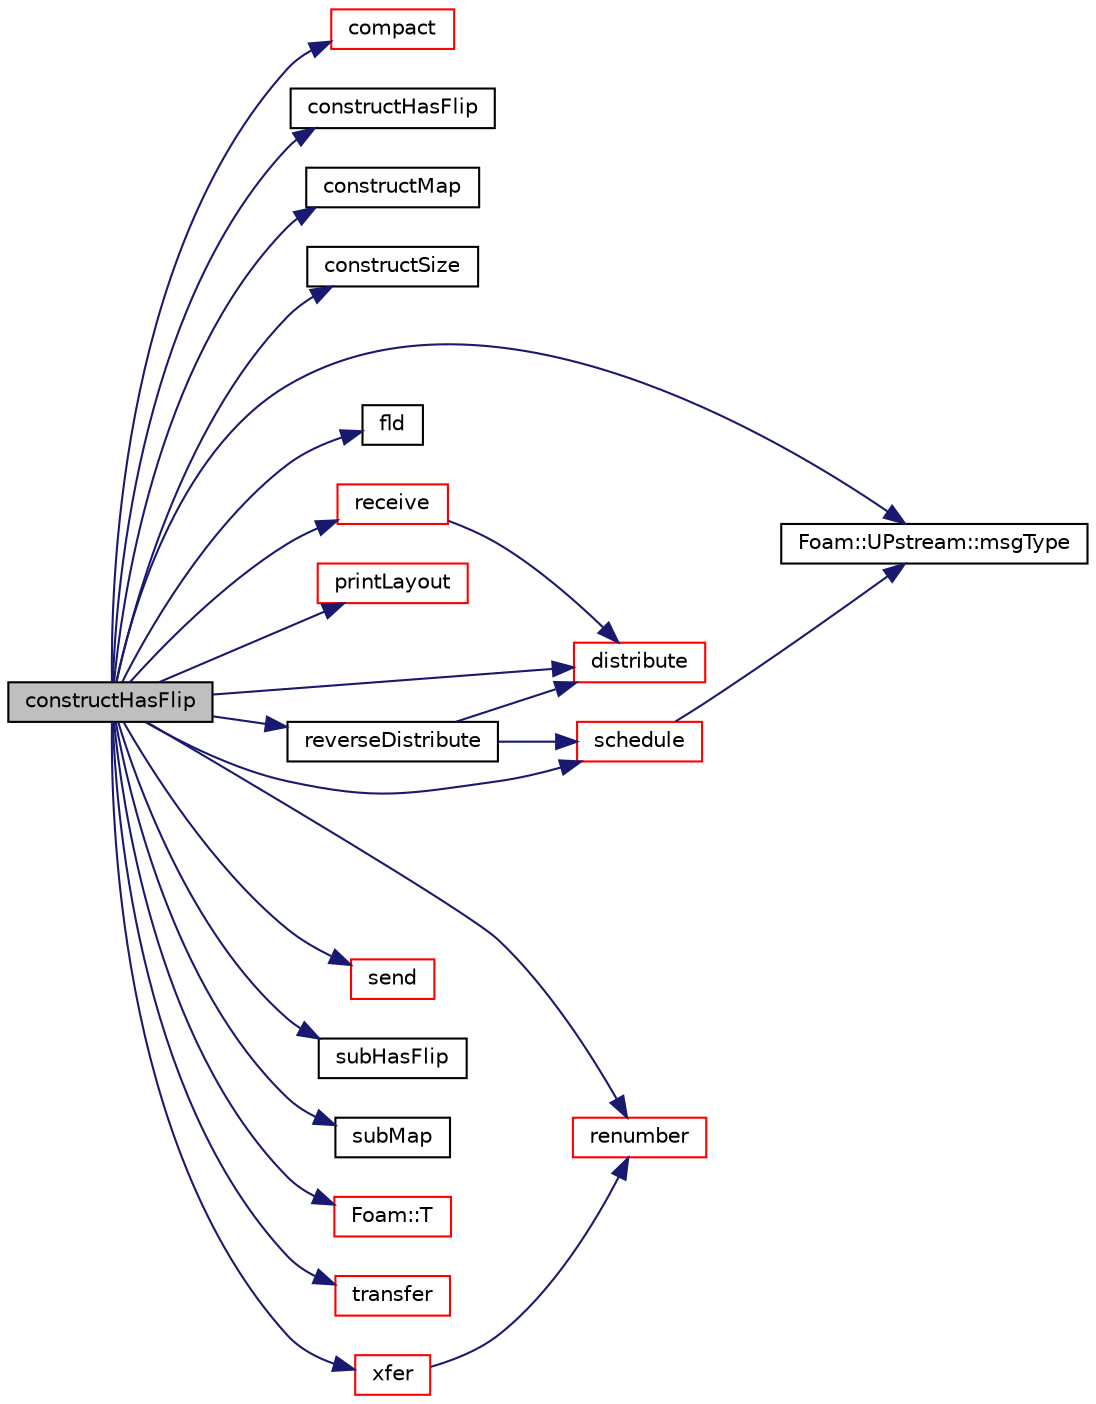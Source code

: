 digraph "constructHasFlip"
{
  bgcolor="transparent";
  edge [fontname="Helvetica",fontsize="10",labelfontname="Helvetica",labelfontsize="10"];
  node [fontname="Helvetica",fontsize="10",shape=record];
  rankdir="LR";
  Node1 [label="constructHasFlip",height=0.2,width=0.4,color="black", fillcolor="grey75", style="filled", fontcolor="black"];
  Node1 -> Node2 [color="midnightblue",fontsize="10",style="solid",fontname="Helvetica"];
  Node2 [label="compact",height=0.2,width=0.4,color="red",URL="$a01439.html#ae425c08cfe8d1064cfa183af3b1fdfe4",tooltip="Compact maps. Gets per field a bool whether it is used (locally) "];
  Node1 -> Node3 [color="midnightblue",fontsize="10",style="solid",fontname="Helvetica"];
  Node3 [label="constructHasFlip",height=0.2,width=0.4,color="black",URL="$a01439.html#a981c39fb9881c1af20856f68bc154a7d",tooltip="Does constructMap include a sign. "];
  Node1 -> Node4 [color="midnightblue",fontsize="10",style="solid",fontname="Helvetica"];
  Node4 [label="constructMap",height=0.2,width=0.4,color="black",URL="$a01439.html#ac26bcfc77e6822089c05ec733e004675",tooltip="From subsetted data to new reconstructed data. "];
  Node1 -> Node5 [color="midnightblue",fontsize="10",style="solid",fontname="Helvetica"];
  Node5 [label="constructSize",height=0.2,width=0.4,color="black",URL="$a01439.html#a31e35cc37553bf187f244f12f1ad9c37",tooltip="Constructed data size. "];
  Node1 -> Node6 [color="midnightblue",fontsize="10",style="solid",fontname="Helvetica"];
  Node6 [label="distribute",height=0.2,width=0.4,color="red",URL="$a01439.html#a333f631776644ef8e70cae68822cc5d5",tooltip="Distribute data. Note:schedule only used for Pstream::scheduled. "];
  Node1 -> Node7 [color="midnightblue",fontsize="10",style="solid",fontname="Helvetica"];
  Node7 [label="fld",height=0.2,width=0.4,color="black",URL="$a04421.html#ad4512456f4da706b47fd304150561080"];
  Node1 -> Node8 [color="midnightblue",fontsize="10",style="solid",fontname="Helvetica"];
  Node8 [label="Foam::UPstream::msgType",height=0.2,width=0.4,color="black",URL="$a02880.html#ae5b8fe6652f6320aa6c7f5c44b6f01b7",tooltip="Message tag of standard messages. "];
  Node1 -> Node9 [color="midnightblue",fontsize="10",style="solid",fontname="Helvetica"];
  Node9 [label="printLayout",height=0.2,width=0.4,color="red",URL="$a01439.html#a2abaa53e895354873ce82ba99628ffb2",tooltip="Debug: print layout. Can only be used on maps with sorted. "];
  Node1 -> Node10 [color="midnightblue",fontsize="10",style="solid",fontname="Helvetica"];
  Node10 [label="receive",height=0.2,width=0.4,color="red",URL="$a01439.html#a6c09c2f3ff59181f81de16be74424303",tooltip="Do all receives using PstreamBuffers. "];
  Node10 -> Node6 [color="midnightblue",fontsize="10",style="solid",fontname="Helvetica"];
  Node1 -> Node11 [color="midnightblue",fontsize="10",style="solid",fontname="Helvetica"];
  Node11 [label="renumber",height=0.2,width=0.4,color="red",URL="$a01439.html#a7c6112e8fa06e2ada7398f49dd48a1c8",tooltip="Helper for construct from globalIndex. Renumbers element. "];
  Node1 -> Node12 [color="midnightblue",fontsize="10",style="solid",fontname="Helvetica"];
  Node12 [label="reverseDistribute",height=0.2,width=0.4,color="black",URL="$a01439.html#a9d229b360ea27c1bda4023a0296a0d51",tooltip="Reverse distribute data using default commsType. "];
  Node12 -> Node6 [color="midnightblue",fontsize="10",style="solid",fontname="Helvetica"];
  Node12 -> Node13 [color="midnightblue",fontsize="10",style="solid",fontname="Helvetica"];
  Node13 [label="schedule",height=0.2,width=0.4,color="red",URL="$a01439.html#a29cfdd8ae6b2f25bc5294fb74d47ce50",tooltip="Return a schedule. Demand driven. See above. "];
  Node13 -> Node8 [color="midnightblue",fontsize="10",style="solid",fontname="Helvetica"];
  Node1 -> Node13 [color="midnightblue",fontsize="10",style="solid",fontname="Helvetica"];
  Node1 -> Node14 [color="midnightblue",fontsize="10",style="solid",fontname="Helvetica"];
  Node14 [label="send",height=0.2,width=0.4,color="red",URL="$a01439.html#a4ba3cb1ed25eb3e0520fc6d2f8aec11a",tooltip="Do all sends using PstreamBuffers. "];
  Node1 -> Node15 [color="midnightblue",fontsize="10",style="solid",fontname="Helvetica"];
  Node15 [label="subHasFlip",height=0.2,width=0.4,color="black",URL="$a01439.html#a52cf610f74730e9eaafdc1e2cb7051a4",tooltip="Does subMap include a sign. "];
  Node1 -> Node16 [color="midnightblue",fontsize="10",style="solid",fontname="Helvetica"];
  Node16 [label="subMap",height=0.2,width=0.4,color="black",URL="$a01439.html#a1bd432e92fb4235d43b7795ab15399f7",tooltip="From subsetted data back to original data. "];
  Node1 -> Node17 [color="midnightblue",fontsize="10",style="solid",fontname="Helvetica"];
  Node17 [label="Foam::T",height=0.2,width=0.4,color="red",URL="$a10936.html#ae57fda0abb14bb0944947c463c6e09d4"];
  Node1 -> Node18 [color="midnightblue",fontsize="10",style="solid",fontname="Helvetica"];
  Node18 [label="transfer",height=0.2,width=0.4,color="red",URL="$a01439.html#ab4ac8032ca1615802be0ca06568d188e",tooltip="Transfer the contents of the argument and annul the argument. "];
  Node1 -> Node19 [color="midnightblue",fontsize="10",style="solid",fontname="Helvetica"];
  Node19 [label="xfer",height=0.2,width=0.4,color="red",URL="$a01439.html#ab3985238d0fb8a45898903d2e17c31bf",tooltip="Transfer contents to the Xfer container. "];
  Node19 -> Node11 [color="midnightblue",fontsize="10",style="solid",fontname="Helvetica"];
}
